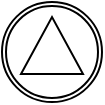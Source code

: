 <mxfile version="10.4.4" type="github"><diagram id="ytyDguv7lMU_4FDHpHBQ" name="第 1 页"><mxGraphModel dx="1394" dy="806" grid="1" gridSize="10" guides="1" tooltips="1" connect="1" arrows="1" fold="1" page="1" pageScale="1" pageWidth="827" pageHeight="1169" math="0" shadow="0"><root><mxCell id="0"/><mxCell id="1" parent="0"/><mxCell id="3189vzp-1BB5ObSw-k_R-4" value="" style="shape=mxgraph.bpmn.shape;html=1;verticalLabelPosition=bottom;labelBackgroundColor=#ffffff;verticalAlign=top;align=center;perimeter=ellipsePerimeter;outlineConnect=0;outline=catching;symbol=signal;" vertex="1" parent="1"><mxGeometry x="20" y="20" width="50" height="50" as="geometry"/></mxCell></root></mxGraphModel></diagram><diagram id="o8HGj3eFwQmYr5OSUYEC" name="第 2 页"><mxGraphModel dx="1394" dy="776" grid="1" gridSize="10" guides="1" tooltips="1" connect="1" arrows="1" fold="1" page="1" pageScale="1" pageWidth="827" pageHeight="1169" math="0" shadow="0"><root><mxCell id="cEuZKb5qJhrcyD-cwNLp-0"/><mxCell id="cEuZKb5qJhrcyD-cwNLp-1" parent="cEuZKb5qJhrcyD-cwNLp-0"/></root></mxGraphModel></diagram><diagram id="K5YdjAYmbG5s-hiezPuG" name="第 3 页"><mxGraphModel dx="1394" dy="776" grid="1" gridSize="10" guides="1" tooltips="1" connect="1" arrows="1" fold="1" page="1" pageScale="1" pageWidth="827" pageHeight="1169" math="0" shadow="0"><root><mxCell id="FPf47b6y331T4OSFN1Fz-0"/><mxCell id="FPf47b6y331T4OSFN1Fz-1" parent="FPf47b6y331T4OSFN1Fz-0"/></root></mxGraphModel></diagram><diagram id="yMUsVCs6WJlesTKOS4D_" name="第 4 页"><mxGraphModel dx="1394" dy="806" grid="1" gridSize="10" guides="1" tooltips="1" connect="1" arrows="1" fold="1" page="1" pageScale="1" pageWidth="827" pageHeight="1169" math="0" shadow="0"><root><mxCell id="UC8Zne2Qef4dN7DOrlql-0"/><mxCell id="UC8Zne2Qef4dN7DOrlql-1" parent="UC8Zne2Qef4dN7DOrlql-0"/><object label="" id="7Bg2rXri35A5TlW26ous-0"><mxCell style="rounded=0;whiteSpace=wrap;html=1;fillColor=#e1d5e7;strokeColor=#9673a6;direction=west;" vertex="1" parent="UC8Zne2Qef4dN7DOrlql-1"><mxGeometry x="20" y="310" width="190" height="70" as="geometry"/></mxCell></object><mxCell id="7Bg2rXri35A5TlW26ous-1" value="" style="rounded=0;whiteSpace=wrap;html=1;" vertex="1" parent="UC8Zne2Qef4dN7DOrlql-1"><mxGeometry x="20" y="380" width="190" height="70" as="geometry"/></mxCell></root></mxGraphModel></diagram><diagram id="QYKRM153nmILo5BNxRx9" name="第 5 页"><mxGraphModel dx="1394" dy="776" grid="1" gridSize="10" guides="1" tooltips="1" connect="1" arrows="1" fold="1" page="1" pageScale="1" pageWidth="827" pageHeight="1169" math="0" shadow="0"><root><mxCell id="-1G06tE00I7eq-7ZV8nX-0"/><mxCell id="-1G06tE00I7eq-7ZV8nX-1" parent="-1G06tE00I7eq-7ZV8nX-0"/></root></mxGraphModel></diagram></mxfile>
